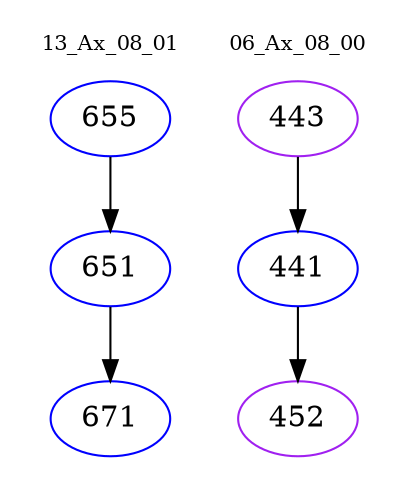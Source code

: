 digraph{
subgraph cluster_0 {
color = white
label = "13_Ax_08_01";
fontsize=10;
T0_655 [label="655", color="blue"]
T0_655 -> T0_651 [color="black"]
T0_651 [label="651", color="blue"]
T0_651 -> T0_671 [color="black"]
T0_671 [label="671", color="blue"]
}
subgraph cluster_1 {
color = white
label = "06_Ax_08_00";
fontsize=10;
T1_443 [label="443", color="purple"]
T1_443 -> T1_441 [color="black"]
T1_441 [label="441", color="blue"]
T1_441 -> T1_452 [color="black"]
T1_452 [label="452", color="purple"]
}
}
